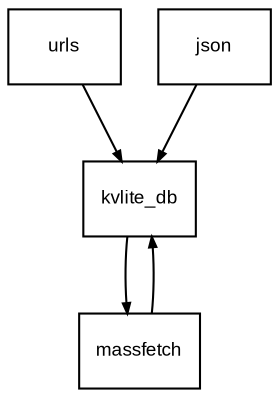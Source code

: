digraph massfetch_flow {

    node [shape=record,fontname=Arial,fontsize=9];
    edge [arrowsize=0.5,fontname=Arial,fontsize=9];

    // Nodes
    urls;
    json;
    kvlite_db;
    massfetch;

    // Links
    urls -> kvlite_db;
    json -> kvlite_db;
    kvlite_db -> massfetch;
    massfetch -> kvlite_db;

}
